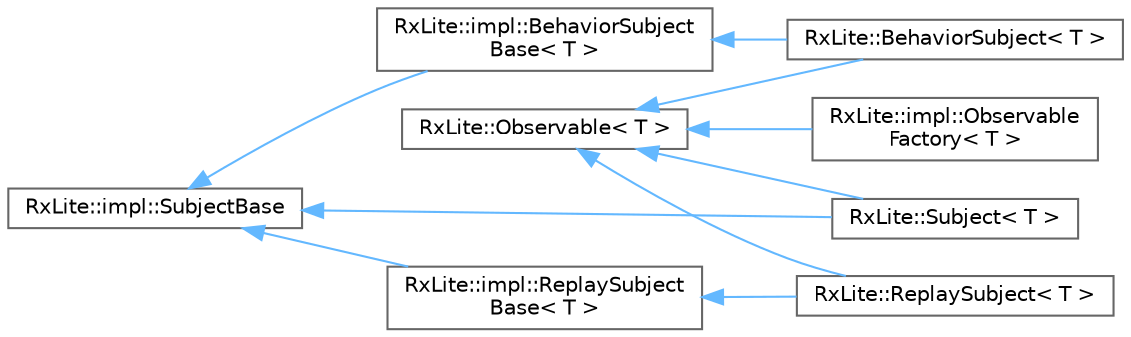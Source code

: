 digraph "Graphical Class Hierarchy"
{
 // LATEX_PDF_SIZE
  bgcolor="transparent";
  edge [fontname=Helvetica,fontsize=10,labelfontname=Helvetica,labelfontsize=10];
  node [fontname=Helvetica,fontsize=10,shape=box,height=0.2,width=0.4];
  rankdir="LR";
  Node0 [id="Node000000",label="RxLite::Observable\< T \>",height=0.2,width=0.4,color="grey40", fillcolor="white", style="filled",URL="$classRxLite_1_1Observable.html",tooltip="Represents a sequence of values over time."];
  Node0 -> Node1 [id="edge2_Node000000_Node000001",dir="back",color="steelblue1",style="solid",tooltip=" "];
  Node1 [id="Node000001",label="RxLite::BehaviorSubject\< T \>",height=0.2,width=0.4,color="grey40", fillcolor="white", style="filled",URL="$classRxLite_1_1BehaviorSubject.html",tooltip="A special type of Subject that replays the last emitted value to new subscribers."];
  Node0 -> Node6 [id="edge3_Node000000_Node000006",dir="back",color="steelblue1",style="solid",tooltip=" "];
  Node6 [id="Node000006",label="RxLite::ReplaySubject\< T \>",height=0.2,width=0.4,color="grey40", fillcolor="white", style="filled",URL="$classRxLite_1_1ReplaySubject.html",tooltip="A variant of Subject that replays previously emitted values to new subscribers."];
  Node0 -> Node4 [id="edge4_Node000000_Node000004",dir="back",color="steelblue1",style="solid",tooltip=" "];
  Node4 [id="Node000004",label="RxLite::Subject\< T \>",height=0.2,width=0.4,color="grey40", fillcolor="white", style="filled",URL="$classRxLite_1_1Subject.html",tooltip="A concrete Subject class for a specific type."];
  Node0 -> Node7 [id="edge5_Node000000_Node000007",dir="back",color="steelblue1",style="solid",tooltip=" "];
  Node7 [id="Node000007",label="RxLite::impl::Observable\lFactory\< T \>",height=0.2,width=0.4,color="grey40", fillcolor="white", style="filled",URL="$classRxLite_1_1impl_1_1ObservableFactory.html",tooltip=" "];
  Node3 [id="Node000003",label="RxLite::impl::SubjectBase",height=0.2,width=0.4,color="grey40", fillcolor="white", style="filled",URL="$classRxLite_1_1impl_1_1SubjectBase.html",tooltip=" "];
  Node3 -> Node4 [id="edge6_Node000003_Node000004",dir="back",color="steelblue1",style="solid",tooltip=" "];
  Node3 -> Node2 [id="edge7_Node000003_Node000002",dir="back",color="steelblue1",style="solid",tooltip=" "];
  Node2 [id="Node000002",label="RxLite::impl::BehaviorSubject\lBase\< T \>",height=0.2,width=0.4,color="grey40", fillcolor="white", style="filled",URL="$classRxLite_1_1impl_1_1BehaviorSubjectBase.html",tooltip=" "];
  Node2 -> Node1 [id="edge8_Node000002_Node000001",dir="back",color="steelblue1",style="solid",tooltip=" "];
  Node3 -> Node5 [id="edge9_Node000003_Node000005",dir="back",color="steelblue1",style="solid",tooltip=" "];
  Node5 [id="Node000005",label="RxLite::impl::ReplaySubject\lBase\< T \>",height=0.2,width=0.4,color="grey40", fillcolor="white", style="filled",URL="$classRxLite_1_1impl_1_1ReplaySubjectBase.html",tooltip=" "];
  Node5 -> Node6 [id="edge10_Node000005_Node000006",dir="back",color="steelblue1",style="solid",tooltip=" "];
}
